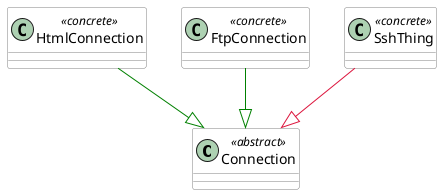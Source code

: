 @startuml

skinparam componentStyle uml2

skinparam component {
BorderColor #grey
BackgroundColor #white
}

skinparam class {
BorderColor #grey
BackgroundColor #white
}

class Connection <<abstract>>
class HtmlConnection <<concrete>>
class FtpConnection <<concrete>>
class SshThing <<concrete>>

HtmlConnection --|> Connection #green
FtpConnection --|> Connection #green
SshThing --|> Connection #crimson
@enduml